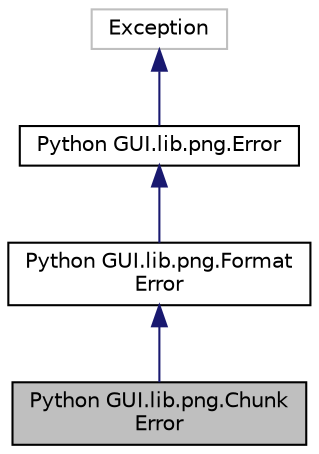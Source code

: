 digraph "Python GUI.lib.png.ChunkError"
{
  edge [fontname="Helvetica",fontsize="10",labelfontname="Helvetica",labelfontsize="10"];
  node [fontname="Helvetica",fontsize="10",shape=record];
  Node4 [label="Python GUI.lib.png.Chunk\lError",height=0.2,width=0.4,color="black", fillcolor="grey75", style="filled", fontcolor="black"];
  Node5 -> Node4 [dir="back",color="midnightblue",fontsize="10",style="solid"];
  Node5 [label="Python GUI.lib.png.Format\lError",height=0.2,width=0.4,color="black", fillcolor="white", style="filled",URL="$class_python_01_g_u_i_1_1lib_1_1png_1_1_format_error.html"];
  Node6 -> Node5 [dir="back",color="midnightblue",fontsize="10",style="solid"];
  Node6 [label="Python GUI.lib.png.Error",height=0.2,width=0.4,color="black", fillcolor="white", style="filled",URL="$class_python_01_g_u_i_1_1lib_1_1png_1_1_error.html"];
  Node7 -> Node6 [dir="back",color="midnightblue",fontsize="10",style="solid"];
  Node7 [label="Exception",height=0.2,width=0.4,color="grey75", fillcolor="white", style="filled"];
}
